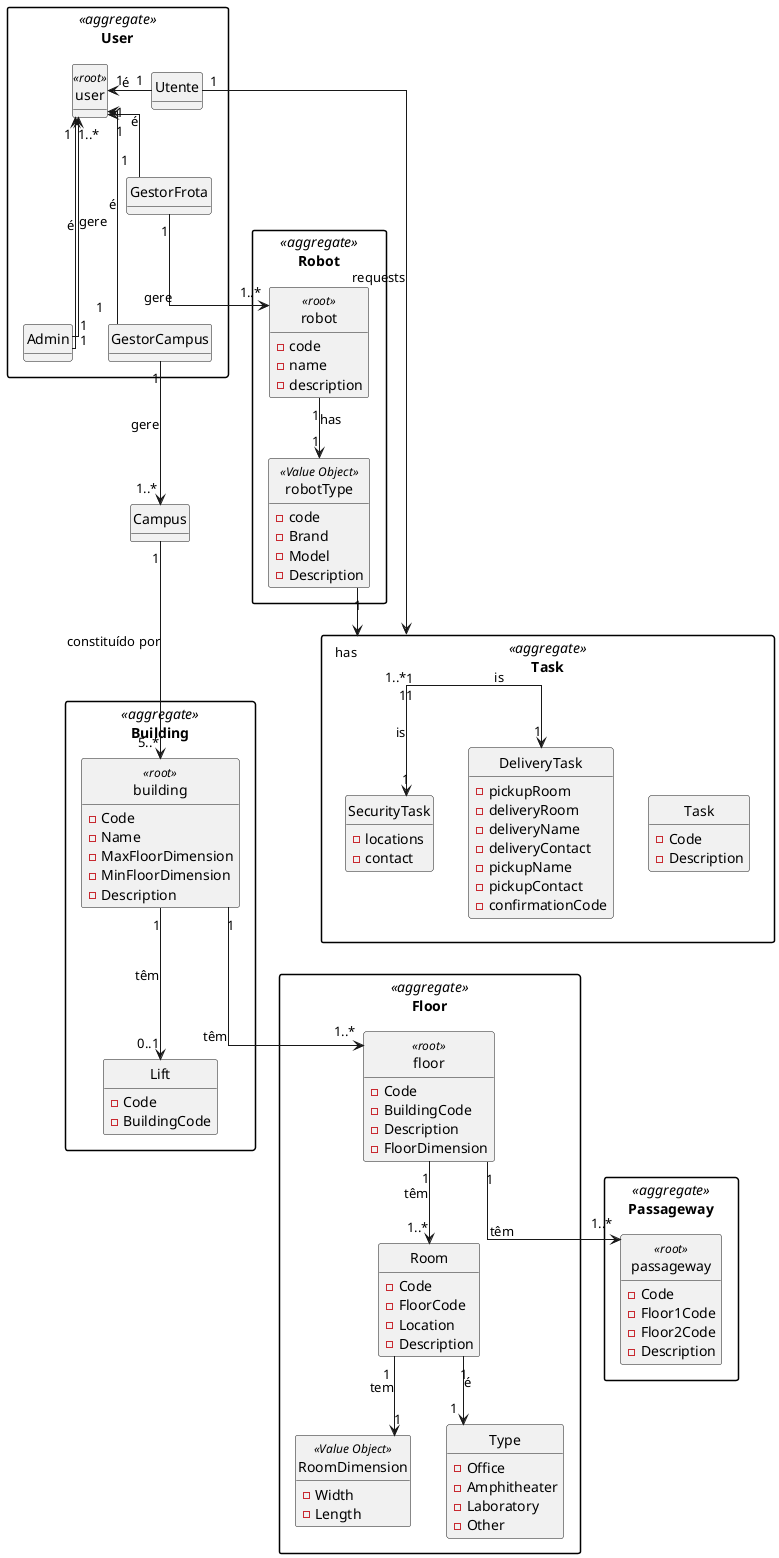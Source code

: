 @startuml DomainModel

skinparam packageStyle rectangle
skinparam linetype ortho
hide methods
hide circle

package User <<aggregate>> {
    class user <<root>>
    class Admin
    class GestorFrota
    class GestorCampus
    class Utente

}

package Building <<aggregate>> {
    class building <<root>>{
        - Code
        - Name
        - MaxFloorDimension
        - MinFloorDimension
        - Description

    }
    class Lift{
        - Code
        - BuildingCode
    }
}

package Floor <<aggregate>> {
    class floor <<root>>{
        - Code
        - BuildingCode
        - Description
        - FloorDimension
    }

    class Room{
        - Code
        - FloorCode
        - Location
        - Description
    }

    class RoomDimension <<Value Object>>{
        - Width
        - Length
    }

    enum Type {
            - Office
            - Amphitheater
            - Laboratory
            - Other
    }

}

package Passageway <<aggregate>>{
    class passageway <<root>>{
        - Code
        - Floor1Code
        - Floor2Code
        - Description
    }
}



class Campus


package Robot <<aggregate>> {

    class robot <<root>>{
        -code
        -name
        -description
    }

    class robotType <<Value Object>>{
        -code
        -Brand 
        -Model
        -Description
    }

  /'class robot <<root>>{
        -SerialNumber
        -Marca
        -Id
        -Nickname
        }
    class Droneisep
    class Robisep
enum Função {
    -Entrega
    -Limpeza
    -vigilância
}'/

}


package Task <<aggregate>> {
class Task{
    -Code
    -Description
}

class DeliveryTask{
    -pickupRoom
    -deliveryRoom
    -deliveryName
    -deliveryContact
    -pickupName
    -pickupContact
    -confirmationCode
}

class SecurityTask{
    -locations
    -contact
}

}

user "1" <--- "1" Admin : é
user "1" <-- "1" GestorFrota: é
user "1" <--- "1" GestorCampus: é
user "1" <- "1" Utente: é

Admin "1" --> "1..*" user : gere

Utente "1" --> "1..*" Task : requests

GestorCampus "1" --> "1..*" Campus : gere

GestorFrota "1" --> "1..*" robot : gere

Campus "1" ---> "5..*" building : constituído por


building "1" --> "1..*" floor : têm
building "1" --> "0..1" Lift : têm

floor "1" --> "1..*" passageway: têm
floor "1" --> "1..*" Room: têm
Room "1" --> "1" Type: é
Room "1" --> "1" RoomDimension: tem

'robot "1"  <-- "1" Droneisep: é
'robot "1" <-- "1" Robisep: é

robot "1" --> "1" robotType: has
robotType "1" --> "1" Task: has 

'Robisep "1" --> "1..*" Task: does
'Robisep "1" --> "1" Função : desempenha

Task "1" --> "1" DeliveryTask: is
Task "1" --> "1" SecurityTask: is 












@enduml
